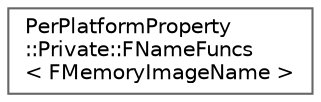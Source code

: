 digraph "Graphical Class Hierarchy"
{
 // INTERACTIVE_SVG=YES
 // LATEX_PDF_SIZE
  bgcolor="transparent";
  edge [fontname=Helvetica,fontsize=10,labelfontname=Helvetica,labelfontsize=10];
  node [fontname=Helvetica,fontsize=10,shape=box,height=0.2,width=0.4];
  rankdir="LR";
  Node0 [id="Node000000",label="PerPlatformProperty\l::Private::FNameFuncs\l\< FMemoryImageName \>",height=0.2,width=0.4,color="grey40", fillcolor="white", style="filled",URL="$d1/d02/structPerPlatformProperty_1_1Private_1_1FNameFuncs_3_01FMemoryImageName_01_4.html",tooltip=" "];
}
